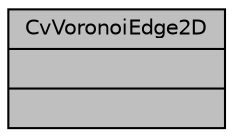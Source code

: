 digraph "CvVoronoiEdge2D"
{
 // LATEX_PDF_SIZE
  edge [fontname="Helvetica",fontsize="10",labelfontname="Helvetica",labelfontsize="10"];
  node [fontname="Helvetica",fontsize="10",shape=record];
  Node1 [label="{CvVoronoiEdge2D\n||}",height=0.2,width=0.4,color="black", fillcolor="grey75", style="filled", fontcolor="black",tooltip=" "];
}
